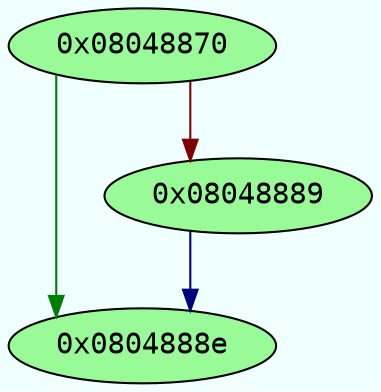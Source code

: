 digraph code {
	graph [bgcolor=azure fontsize=8 fontname="Courier" splines="ortho"];
	node [fillcolor=gray style=filled];
	edge [arrowhead="normal"];
	"0x08048870" -> "0x0804888e" [color="#007f00"];
	"0x08048870" -> "0x08048889" [color="#7f0000"];
	"0x08048870" [URL="sym._init/0x08048870", fillcolor="palegreen",color="black", fontname="Courier",label="0x08048870"]
	"0x08048889" -> "0x0804888e" [color="#00007f"];
	"0x08048889" [URL="sym._init/0x08048889", fillcolor="palegreen",color="black", fontname="Courier",label="0x08048889"]
	"0x0804888e" [URL="sym._init/0x0804888e", fillcolor="palegreen",color="black", fontname="Courier",label="0x0804888e"]
}
